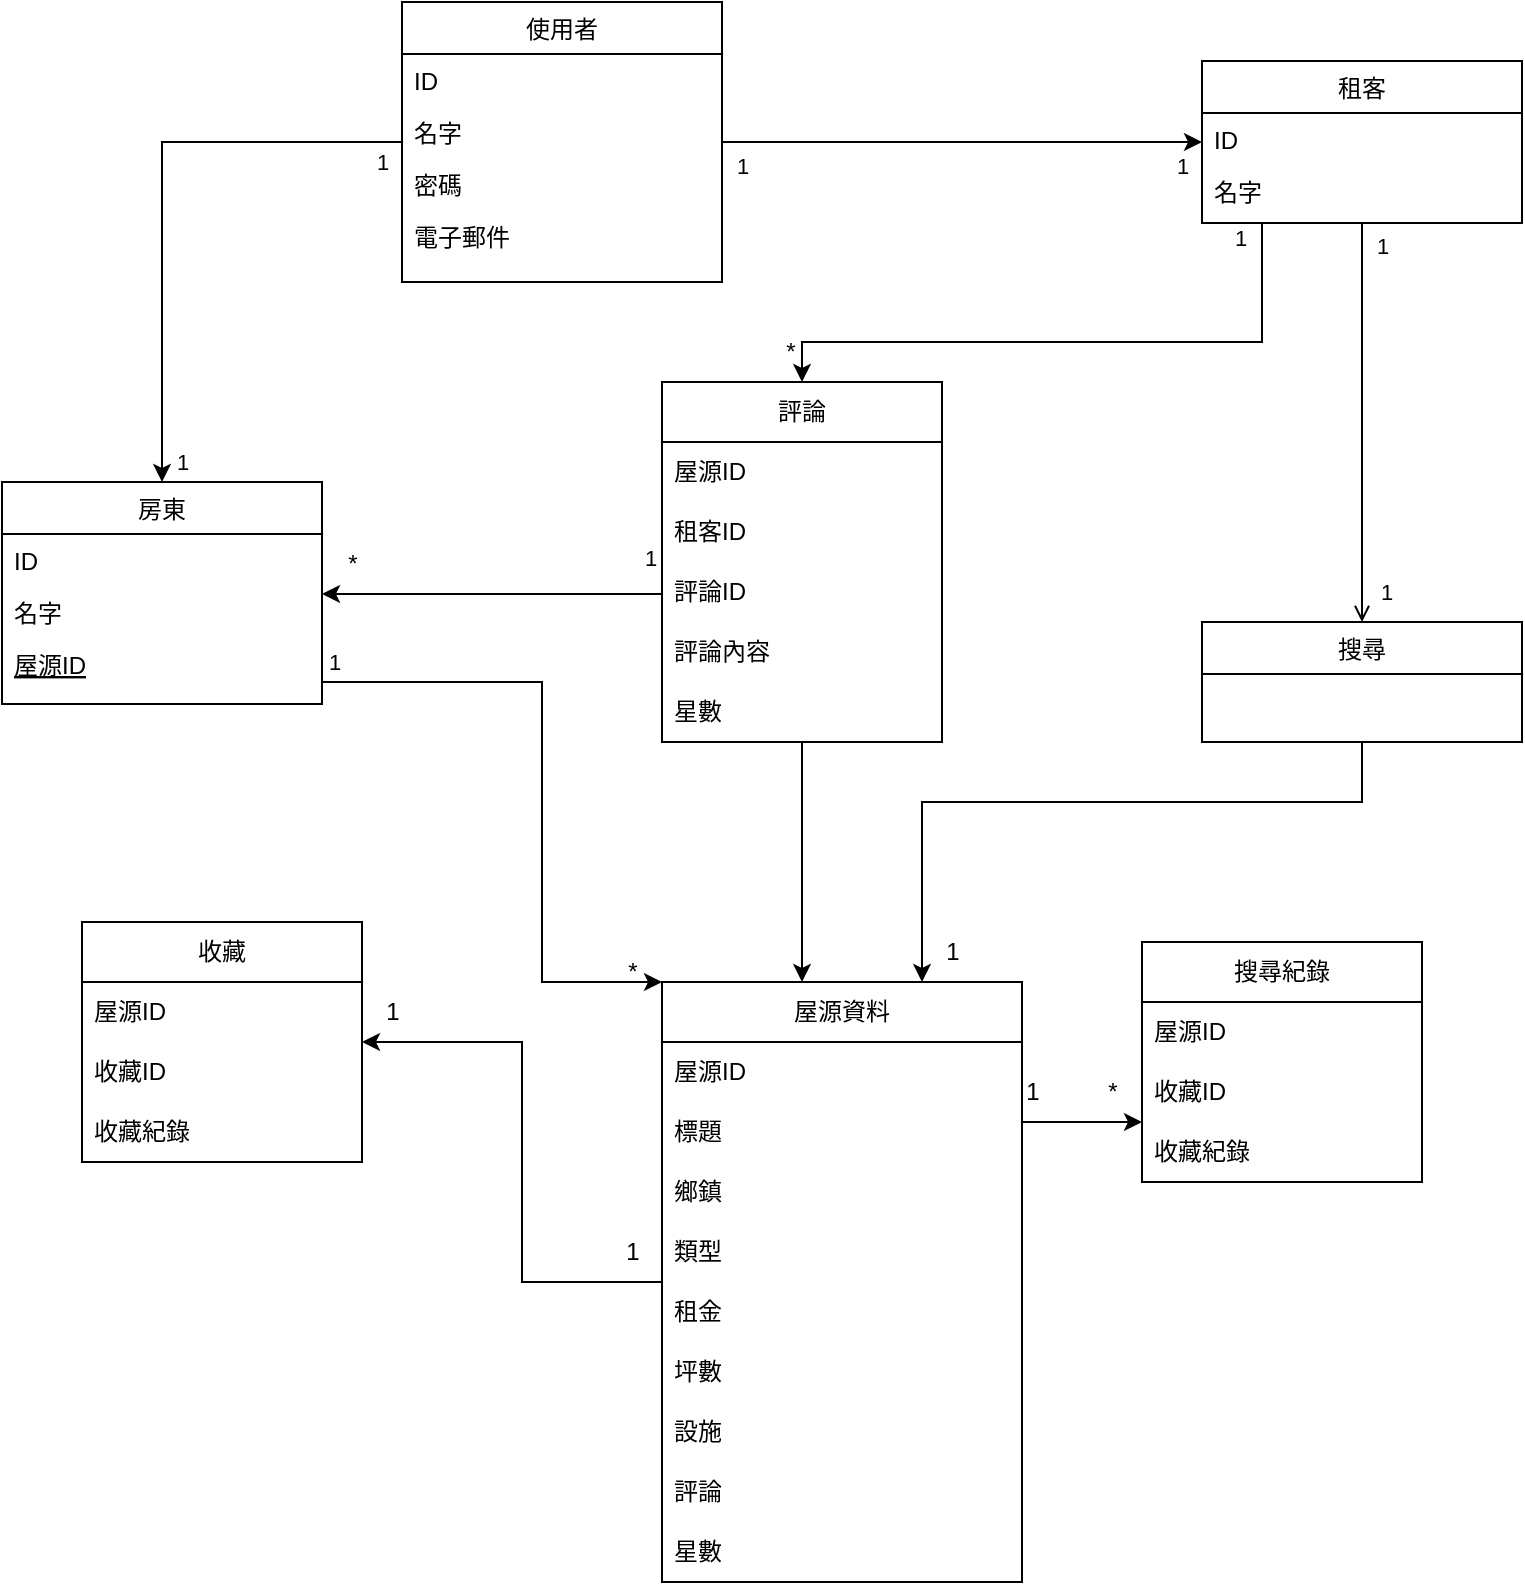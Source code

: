 <mxfile version="22.0.3" type="device">
  <diagram id="C5RBs43oDa-KdzZeNtuy" name="Page-1">
    <mxGraphModel dx="682" dy="1783" grid="1" gridSize="10" guides="1" tooltips="1" connect="1" arrows="1" fold="1" page="1" pageScale="1" pageWidth="827" pageHeight="1169" math="0" shadow="0">
      <root>
        <mxCell id="WIyWlLk6GJQsqaUBKTNV-0" />
        <mxCell id="WIyWlLk6GJQsqaUBKTNV-1" parent="WIyWlLk6GJQsqaUBKTNV-0" />
        <mxCell id="zkfFHV4jXpPFQw0GAbJ--0" value="使用者" style="swimlane;fontStyle=0;align=center;verticalAlign=top;childLayout=stackLayout;horizontal=1;startSize=26;horizontalStack=0;resizeParent=1;resizeLast=0;collapsible=1;marginBottom=0;rounded=0;shadow=0;strokeWidth=1;" parent="WIyWlLk6GJQsqaUBKTNV-1" vertex="1">
          <mxGeometry x="220" y="-100" width="160" height="140" as="geometry">
            <mxRectangle x="230" y="140" width="160" height="26" as="alternateBounds" />
          </mxGeometry>
        </mxCell>
        <mxCell id="zkfFHV4jXpPFQw0GAbJ--1" value="ID" style="text;align=left;verticalAlign=top;spacingLeft=4;spacingRight=4;overflow=hidden;rotatable=0;points=[[0,0.5],[1,0.5]];portConstraint=eastwest;" parent="zkfFHV4jXpPFQw0GAbJ--0" vertex="1">
          <mxGeometry y="26" width="160" height="26" as="geometry" />
        </mxCell>
        <mxCell id="zkfFHV4jXpPFQw0GAbJ--2" value="名字" style="text;align=left;verticalAlign=top;spacingLeft=4;spacingRight=4;overflow=hidden;rotatable=0;points=[[0,0.5],[1,0.5]];portConstraint=eastwest;rounded=0;shadow=0;html=0;" parent="zkfFHV4jXpPFQw0GAbJ--0" vertex="1">
          <mxGeometry y="52" width="160" height="26" as="geometry" />
        </mxCell>
        <mxCell id="zkfFHV4jXpPFQw0GAbJ--3" value="密碼 " style="text;align=left;verticalAlign=top;spacingLeft=4;spacingRight=4;overflow=hidden;rotatable=0;points=[[0,0.5],[1,0.5]];portConstraint=eastwest;rounded=0;shadow=0;html=0;" parent="zkfFHV4jXpPFQw0GAbJ--0" vertex="1">
          <mxGeometry y="78" width="160" height="26" as="geometry" />
        </mxCell>
        <mxCell id="zkfFHV4jXpPFQw0GAbJ--5" value="電子郵件" style="text;align=left;verticalAlign=top;spacingLeft=4;spacingRight=4;overflow=hidden;rotatable=0;points=[[0,0.5],[1,0.5]];portConstraint=eastwest;" parent="zkfFHV4jXpPFQw0GAbJ--0" vertex="1">
          <mxGeometry y="104" width="160" height="26" as="geometry" />
        </mxCell>
        <mxCell id="zkfFHV4jXpPFQw0GAbJ--6" value="房東" style="swimlane;fontStyle=0;align=center;verticalAlign=top;childLayout=stackLayout;horizontal=1;startSize=26;horizontalStack=0;resizeParent=1;resizeLast=0;collapsible=1;marginBottom=0;rounded=0;shadow=0;strokeWidth=1;" parent="WIyWlLk6GJQsqaUBKTNV-1" vertex="1">
          <mxGeometry x="20" y="140" width="160" height="111" as="geometry">
            <mxRectangle x="130" y="380" width="160" height="26" as="alternateBounds" />
          </mxGeometry>
        </mxCell>
        <mxCell id="zkfFHV4jXpPFQw0GAbJ--7" value="ID" style="text;align=left;verticalAlign=top;spacingLeft=4;spacingRight=4;overflow=hidden;rotatable=0;points=[[0,0.5],[1,0.5]];portConstraint=eastwest;" parent="zkfFHV4jXpPFQw0GAbJ--6" vertex="1">
          <mxGeometry y="26" width="160" height="26" as="geometry" />
        </mxCell>
        <mxCell id="zkfFHV4jXpPFQw0GAbJ--8" value="名字" style="text;align=left;verticalAlign=top;spacingLeft=4;spacingRight=4;overflow=hidden;rotatable=0;points=[[0,0.5],[1,0.5]];portConstraint=eastwest;rounded=0;shadow=0;html=0;" parent="zkfFHV4jXpPFQw0GAbJ--6" vertex="1">
          <mxGeometry y="52" width="160" height="26" as="geometry" />
        </mxCell>
        <mxCell id="zkfFHV4jXpPFQw0GAbJ--10" value="屋源ID" style="text;align=left;verticalAlign=top;spacingLeft=4;spacingRight=4;overflow=hidden;rotatable=0;points=[[0,0.5],[1,0.5]];portConstraint=eastwest;fontStyle=4" parent="zkfFHV4jXpPFQw0GAbJ--6" vertex="1">
          <mxGeometry y="78" width="160" height="26" as="geometry" />
        </mxCell>
        <mxCell id="gTMaQjp__yslu4Inr61Q-6" style="edgeStyle=orthogonalEdgeStyle;rounded=0;orthogonalLoop=1;jettySize=auto;html=1;" edge="1" parent="WIyWlLk6GJQsqaUBKTNV-1" source="zkfFHV4jXpPFQw0GAbJ--13" target="gTMaQjp__yslu4Inr61Q-2">
          <mxGeometry relative="1" as="geometry">
            <Array as="points">
              <mxPoint x="650" y="70" />
              <mxPoint x="420" y="70" />
            </Array>
          </mxGeometry>
        </mxCell>
        <mxCell id="zkfFHV4jXpPFQw0GAbJ--13" value="租客" style="swimlane;fontStyle=0;align=center;verticalAlign=top;childLayout=stackLayout;horizontal=1;startSize=26;horizontalStack=0;resizeParent=1;resizeLast=0;collapsible=1;marginBottom=0;rounded=0;shadow=0;strokeWidth=1;" parent="WIyWlLk6GJQsqaUBKTNV-1" vertex="1">
          <mxGeometry x="620" y="-70.5" width="160" height="81" as="geometry">
            <mxRectangle x="340" y="380" width="170" height="26" as="alternateBounds" />
          </mxGeometry>
        </mxCell>
        <mxCell id="zkfFHV4jXpPFQw0GAbJ--14" value="ID&#xa;" style="text;align=left;verticalAlign=top;spacingLeft=4;spacingRight=4;overflow=hidden;rotatable=0;points=[[0,0.5],[1,0.5]];portConstraint=eastwest;" parent="zkfFHV4jXpPFQw0GAbJ--13" vertex="1">
          <mxGeometry y="26" width="160" height="26" as="geometry" />
        </mxCell>
        <mxCell id="buDff24A2Pe4aCsP9TQ9-3" value="名字&#xa;" style="text;align=left;verticalAlign=top;spacingLeft=4;spacingRight=4;overflow=hidden;rotatable=0;points=[[0,0.5],[1,0.5]];portConstraint=eastwest;" parent="zkfFHV4jXpPFQw0GAbJ--13" vertex="1">
          <mxGeometry y="52" width="160" height="26" as="geometry" />
        </mxCell>
        <mxCell id="buDff24A2Pe4aCsP9TQ9-32" style="edgeStyle=orthogonalEdgeStyle;rounded=0;orthogonalLoop=1;jettySize=auto;html=1;" parent="WIyWlLk6GJQsqaUBKTNV-1" source="zkfFHV4jXpPFQw0GAbJ--17" target="buDff24A2Pe4aCsP9TQ9-5" edge="1">
          <mxGeometry relative="1" as="geometry">
            <Array as="points">
              <mxPoint x="700" y="300" />
              <mxPoint x="480" y="300" />
            </Array>
          </mxGeometry>
        </mxCell>
        <mxCell id="zkfFHV4jXpPFQw0GAbJ--17" value="搜尋" style="swimlane;fontStyle=0;align=center;verticalAlign=top;childLayout=stackLayout;horizontal=1;startSize=26;horizontalStack=0;resizeParent=1;resizeLast=0;collapsible=1;marginBottom=0;rounded=0;shadow=0;strokeWidth=1;" parent="WIyWlLk6GJQsqaUBKTNV-1" vertex="1">
          <mxGeometry x="620" y="210" width="160" height="60" as="geometry">
            <mxRectangle x="550" y="140" width="160" height="26" as="alternateBounds" />
          </mxGeometry>
        </mxCell>
        <mxCell id="zkfFHV4jXpPFQw0GAbJ--26" value="" style="endArrow=open;shadow=0;strokeWidth=1;rounded=0;endFill=1;edgeStyle=elbowEdgeStyle;elbow=vertical;exitX=0.5;exitY=1;exitDx=0;exitDy=0;" parent="WIyWlLk6GJQsqaUBKTNV-1" source="zkfFHV4jXpPFQw0GAbJ--13" target="zkfFHV4jXpPFQw0GAbJ--17" edge="1">
          <mxGeometry x="0.5" y="41" relative="1" as="geometry">
            <mxPoint x="380" y="192" as="sourcePoint" />
            <mxPoint x="540" y="192" as="targetPoint" />
            <mxPoint x="-40" y="32" as="offset" />
          </mxGeometry>
        </mxCell>
        <mxCell id="buDff24A2Pe4aCsP9TQ9-1" style="edgeStyle=orthogonalEdgeStyle;rounded=0;orthogonalLoop=1;jettySize=auto;html=1;" parent="WIyWlLk6GJQsqaUBKTNV-1" source="zkfFHV4jXpPFQw0GAbJ--0" target="zkfFHV4jXpPFQw0GAbJ--13" edge="1">
          <mxGeometry relative="1" as="geometry" />
        </mxCell>
        <mxCell id="buDff24A2Pe4aCsP9TQ9-2" style="edgeStyle=orthogonalEdgeStyle;rounded=0;orthogonalLoop=1;jettySize=auto;html=1;" parent="WIyWlLk6GJQsqaUBKTNV-1" source="zkfFHV4jXpPFQw0GAbJ--0" target="zkfFHV4jXpPFQw0GAbJ--6" edge="1">
          <mxGeometry relative="1" as="geometry" />
        </mxCell>
        <mxCell id="4AiMacicgoRPBTAJ9ge1-0" value="1" style="edgeLabel;html=1;align=center;verticalAlign=middle;resizable=0;points=[];" parent="buDff24A2Pe4aCsP9TQ9-2" vertex="1" connectable="0">
          <mxGeometry x="0.91" relative="1" as="geometry">
            <mxPoint x="10" y="3" as="offset" />
          </mxGeometry>
        </mxCell>
        <mxCell id="buDff24A2Pe4aCsP9TQ9-25" style="edgeStyle=orthogonalEdgeStyle;rounded=0;orthogonalLoop=1;jettySize=auto;html=1;" parent="WIyWlLk6GJQsqaUBKTNV-1" source="buDff24A2Pe4aCsP9TQ9-5" target="buDff24A2Pe4aCsP9TQ9-21" edge="1">
          <mxGeometry relative="1" as="geometry">
            <Array as="points">
              <mxPoint x="280" y="540" />
              <mxPoint x="280" y="420" />
            </Array>
          </mxGeometry>
        </mxCell>
        <mxCell id="buDff24A2Pe4aCsP9TQ9-31" style="edgeStyle=orthogonalEdgeStyle;rounded=0;orthogonalLoop=1;jettySize=auto;html=1;" parent="WIyWlLk6GJQsqaUBKTNV-1" source="buDff24A2Pe4aCsP9TQ9-5" target="buDff24A2Pe4aCsP9TQ9-26" edge="1">
          <mxGeometry relative="1" as="geometry">
            <Array as="points">
              <mxPoint x="570" y="460" />
              <mxPoint x="570" y="460" />
            </Array>
          </mxGeometry>
        </mxCell>
        <mxCell id="gTMaQjp__yslu4Inr61Q-1" style="edgeStyle=orthogonalEdgeStyle;rounded=0;orthogonalLoop=1;jettySize=auto;html=1;" edge="1" parent="WIyWlLk6GJQsqaUBKTNV-1" source="gTMaQjp__yslu4Inr61Q-2" target="buDff24A2Pe4aCsP9TQ9-5">
          <mxGeometry relative="1" as="geometry">
            <mxPoint x="340" y="330" as="targetPoint" />
            <mxPoint x="580" y="250" as="sourcePoint" />
            <Array as="points">
              <mxPoint x="420" y="360" />
              <mxPoint x="420" y="360" />
            </Array>
          </mxGeometry>
        </mxCell>
        <mxCell id="buDff24A2Pe4aCsP9TQ9-5" value="屋源資料" style="swimlane;fontStyle=0;childLayout=stackLayout;horizontal=1;startSize=30;horizontalStack=0;resizeParent=1;resizeParentMax=0;resizeLast=0;collapsible=1;marginBottom=0;whiteSpace=wrap;html=1;" parent="WIyWlLk6GJQsqaUBKTNV-1" vertex="1">
          <mxGeometry x="350" y="390" width="180" height="300" as="geometry" />
        </mxCell>
        <mxCell id="buDff24A2Pe4aCsP9TQ9-6" value="屋源ID" style="text;strokeColor=none;fillColor=none;align=left;verticalAlign=middle;spacingLeft=4;spacingRight=4;overflow=hidden;points=[[0,0.5],[1,0.5]];portConstraint=eastwest;rotatable=0;whiteSpace=wrap;html=1;" parent="buDff24A2Pe4aCsP9TQ9-5" vertex="1">
          <mxGeometry y="30" width="180" height="30" as="geometry" />
        </mxCell>
        <mxCell id="buDff24A2Pe4aCsP9TQ9-7" value="標題" style="text;strokeColor=none;fillColor=none;align=left;verticalAlign=middle;spacingLeft=4;spacingRight=4;overflow=hidden;points=[[0,0.5],[1,0.5]];portConstraint=eastwest;rotatable=0;whiteSpace=wrap;html=1;" parent="buDff24A2Pe4aCsP9TQ9-5" vertex="1">
          <mxGeometry y="60" width="180" height="30" as="geometry" />
        </mxCell>
        <mxCell id="buDff24A2Pe4aCsP9TQ9-8" value="鄉鎮" style="text;strokeColor=none;fillColor=none;align=left;verticalAlign=middle;spacingLeft=4;spacingRight=4;overflow=hidden;points=[[0,0.5],[1,0.5]];portConstraint=eastwest;rotatable=0;whiteSpace=wrap;html=1;" parent="buDff24A2Pe4aCsP9TQ9-5" vertex="1">
          <mxGeometry y="90" width="180" height="30" as="geometry" />
        </mxCell>
        <mxCell id="buDff24A2Pe4aCsP9TQ9-10" value="類型" style="text;strokeColor=none;fillColor=none;align=left;verticalAlign=middle;spacingLeft=4;spacingRight=4;overflow=hidden;points=[[0,0.5],[1,0.5]];portConstraint=eastwest;rotatable=0;whiteSpace=wrap;html=1;" parent="buDff24A2Pe4aCsP9TQ9-5" vertex="1">
          <mxGeometry y="120" width="180" height="30" as="geometry" />
        </mxCell>
        <mxCell id="buDff24A2Pe4aCsP9TQ9-12" value="租金" style="text;strokeColor=none;fillColor=none;align=left;verticalAlign=middle;spacingLeft=4;spacingRight=4;overflow=hidden;points=[[0,0.5],[1,0.5]];portConstraint=eastwest;rotatable=0;whiteSpace=wrap;html=1;" parent="buDff24A2Pe4aCsP9TQ9-5" vertex="1">
          <mxGeometry y="150" width="180" height="30" as="geometry" />
        </mxCell>
        <mxCell id="buDff24A2Pe4aCsP9TQ9-13" value="坪數" style="text;strokeColor=none;fillColor=none;align=left;verticalAlign=middle;spacingLeft=4;spacingRight=4;overflow=hidden;points=[[0,0.5],[1,0.5]];portConstraint=eastwest;rotatable=0;whiteSpace=wrap;html=1;" parent="buDff24A2Pe4aCsP9TQ9-5" vertex="1">
          <mxGeometry y="180" width="180" height="30" as="geometry" />
        </mxCell>
        <mxCell id="buDff24A2Pe4aCsP9TQ9-9" value="設施" style="text;strokeColor=none;fillColor=none;align=left;verticalAlign=middle;spacingLeft=4;spacingRight=4;overflow=hidden;points=[[0,0.5],[1,0.5]];portConstraint=eastwest;rotatable=0;whiteSpace=wrap;html=1;" parent="buDff24A2Pe4aCsP9TQ9-5" vertex="1">
          <mxGeometry y="210" width="180" height="30" as="geometry" />
        </mxCell>
        <mxCell id="gTMaQjp__yslu4Inr61Q-0" value="評論" style="text;strokeColor=none;fillColor=none;align=left;verticalAlign=middle;spacingLeft=4;spacingRight=4;overflow=hidden;points=[[0,0.5],[1,0.5]];portConstraint=eastwest;rotatable=0;whiteSpace=wrap;html=1;" vertex="1" parent="buDff24A2Pe4aCsP9TQ9-5">
          <mxGeometry y="240" width="180" height="30" as="geometry" />
        </mxCell>
        <mxCell id="gTMaQjp__yslu4Inr61Q-8" value="星數" style="text;strokeColor=none;fillColor=none;align=left;verticalAlign=middle;spacingLeft=4;spacingRight=4;overflow=hidden;points=[[0,0.5],[1,0.5]];portConstraint=eastwest;rotatable=0;whiteSpace=wrap;html=1;" vertex="1" parent="buDff24A2Pe4aCsP9TQ9-5">
          <mxGeometry y="270" width="180" height="30" as="geometry" />
        </mxCell>
        <mxCell id="buDff24A2Pe4aCsP9TQ9-11" style="edgeStyle=orthogonalEdgeStyle;rounded=0;orthogonalLoop=1;jettySize=auto;html=1;" parent="WIyWlLk6GJQsqaUBKTNV-1" source="zkfFHV4jXpPFQw0GAbJ--6" target="buDff24A2Pe4aCsP9TQ9-5" edge="1">
          <mxGeometry relative="1" as="geometry">
            <mxPoint x="230" y="195.5" as="targetPoint" />
            <Array as="points">
              <mxPoint x="290" y="240" />
              <mxPoint x="290" y="390" />
            </Array>
          </mxGeometry>
        </mxCell>
        <mxCell id="buDff24A2Pe4aCsP9TQ9-21" value="收藏" style="swimlane;fontStyle=0;childLayout=stackLayout;horizontal=1;startSize=30;horizontalStack=0;resizeParent=1;resizeParentMax=0;resizeLast=0;collapsible=1;marginBottom=0;whiteSpace=wrap;html=1;" parent="WIyWlLk6GJQsqaUBKTNV-1" vertex="1">
          <mxGeometry x="60" y="360" width="140" height="120" as="geometry" />
        </mxCell>
        <mxCell id="buDff24A2Pe4aCsP9TQ9-22" value="屋源ID" style="text;strokeColor=none;fillColor=none;align=left;verticalAlign=middle;spacingLeft=4;spacingRight=4;overflow=hidden;points=[[0,0.5],[1,0.5]];portConstraint=eastwest;rotatable=0;whiteSpace=wrap;html=1;" parent="buDff24A2Pe4aCsP9TQ9-21" vertex="1">
          <mxGeometry y="30" width="140" height="30" as="geometry" />
        </mxCell>
        <mxCell id="buDff24A2Pe4aCsP9TQ9-23" value="收藏ID" style="text;strokeColor=none;fillColor=none;align=left;verticalAlign=middle;spacingLeft=4;spacingRight=4;overflow=hidden;points=[[0,0.5],[1,0.5]];portConstraint=eastwest;rotatable=0;whiteSpace=wrap;html=1;" parent="buDff24A2Pe4aCsP9TQ9-21" vertex="1">
          <mxGeometry y="60" width="140" height="30" as="geometry" />
        </mxCell>
        <mxCell id="buDff24A2Pe4aCsP9TQ9-24" value="收藏紀錄" style="text;strokeColor=none;fillColor=none;align=left;verticalAlign=middle;spacingLeft=4;spacingRight=4;overflow=hidden;points=[[0,0.5],[1,0.5]];portConstraint=eastwest;rotatable=0;whiteSpace=wrap;html=1;" parent="buDff24A2Pe4aCsP9TQ9-21" vertex="1">
          <mxGeometry y="90" width="140" height="30" as="geometry" />
        </mxCell>
        <mxCell id="buDff24A2Pe4aCsP9TQ9-26" value="搜尋紀錄" style="swimlane;fontStyle=0;childLayout=stackLayout;horizontal=1;startSize=30;horizontalStack=0;resizeParent=1;resizeParentMax=0;resizeLast=0;collapsible=1;marginBottom=0;whiteSpace=wrap;html=1;" parent="WIyWlLk6GJQsqaUBKTNV-1" vertex="1">
          <mxGeometry x="590" y="370" width="140" height="120" as="geometry" />
        </mxCell>
        <mxCell id="buDff24A2Pe4aCsP9TQ9-27" value="屋源ID" style="text;strokeColor=none;fillColor=none;align=left;verticalAlign=middle;spacingLeft=4;spacingRight=4;overflow=hidden;points=[[0,0.5],[1,0.5]];portConstraint=eastwest;rotatable=0;whiteSpace=wrap;html=1;" parent="buDff24A2Pe4aCsP9TQ9-26" vertex="1">
          <mxGeometry y="30" width="140" height="30" as="geometry" />
        </mxCell>
        <mxCell id="buDff24A2Pe4aCsP9TQ9-28" value="收藏ID" style="text;strokeColor=none;fillColor=none;align=left;verticalAlign=middle;spacingLeft=4;spacingRight=4;overflow=hidden;points=[[0,0.5],[1,0.5]];portConstraint=eastwest;rotatable=0;whiteSpace=wrap;html=1;" parent="buDff24A2Pe4aCsP9TQ9-26" vertex="1">
          <mxGeometry y="60" width="140" height="30" as="geometry" />
        </mxCell>
        <mxCell id="buDff24A2Pe4aCsP9TQ9-29" value="收藏紀錄" style="text;strokeColor=none;fillColor=none;align=left;verticalAlign=middle;spacingLeft=4;spacingRight=4;overflow=hidden;points=[[0,0.5],[1,0.5]];portConstraint=eastwest;rotatable=0;whiteSpace=wrap;html=1;" parent="buDff24A2Pe4aCsP9TQ9-26" vertex="1">
          <mxGeometry y="90" width="140" height="30" as="geometry" />
        </mxCell>
        <mxCell id="4AiMacicgoRPBTAJ9ge1-1" value="1" style="edgeLabel;html=1;align=center;verticalAlign=middle;resizable=0;points=[];" parent="WIyWlLk6GJQsqaUBKTNV-1" vertex="1" connectable="0">
          <mxGeometry x="120" y="140" as="geometry">
            <mxPoint x="90" y="-160" as="offset" />
          </mxGeometry>
        </mxCell>
        <mxCell id="4AiMacicgoRPBTAJ9ge1-2" value="1" style="edgeLabel;html=1;align=center;verticalAlign=middle;resizable=0;points=[];" parent="WIyWlLk6GJQsqaUBKTNV-1" vertex="1" connectable="0">
          <mxGeometry x="130" y="150" as="geometry">
            <mxPoint x="260" y="-168" as="offset" />
          </mxGeometry>
        </mxCell>
        <mxCell id="4AiMacicgoRPBTAJ9ge1-3" value="1" style="edgeLabel;html=1;align=center;verticalAlign=middle;resizable=0;points=[];" parent="WIyWlLk6GJQsqaUBKTNV-1" vertex="1" connectable="0">
          <mxGeometry x="350" y="150" as="geometry">
            <mxPoint x="260" y="-168" as="offset" />
          </mxGeometry>
        </mxCell>
        <mxCell id="4AiMacicgoRPBTAJ9ge1-4" value="1" style="edgeLabel;html=1;align=center;verticalAlign=middle;resizable=0;points=[];" parent="WIyWlLk6GJQsqaUBKTNV-1" vertex="1" connectable="0">
          <mxGeometry x="450" y="190" as="geometry">
            <mxPoint x="260" y="-168" as="offset" />
          </mxGeometry>
        </mxCell>
        <mxCell id="4AiMacicgoRPBTAJ9ge1-7" value="1" style="edgeLabel;html=1;align=center;verticalAlign=middle;resizable=0;points=[];" parent="WIyWlLk6GJQsqaUBKTNV-1" vertex="1" connectable="0">
          <mxGeometry x="150" y="195.5" as="geometry">
            <mxPoint x="36" y="34" as="offset" />
          </mxGeometry>
        </mxCell>
        <mxCell id="4AiMacicgoRPBTAJ9ge1-10" value="*" style="text;html=1;align=center;verticalAlign=middle;resizable=0;points=[];autosize=1;strokeColor=none;fillColor=none;" parent="WIyWlLk6GJQsqaUBKTNV-1" vertex="1">
          <mxGeometry x="320" y="370" width="30" height="30" as="geometry" />
        </mxCell>
        <mxCell id="4AiMacicgoRPBTAJ9ge1-11" value="*" style="text;html=1;align=center;verticalAlign=middle;resizable=0;points=[];autosize=1;strokeColor=none;fillColor=none;" parent="WIyWlLk6GJQsqaUBKTNV-1" vertex="1">
          <mxGeometry x="560" y="430" width="30" height="30" as="geometry" />
        </mxCell>
        <mxCell id="4AiMacicgoRPBTAJ9ge1-12" value="1" style="edgeLabel;html=1;align=center;verticalAlign=middle;resizable=0;points=[];" parent="WIyWlLk6GJQsqaUBKTNV-1" vertex="1" connectable="0">
          <mxGeometry x="120" y="195.5" as="geometry">
            <mxPoint x="592" y="-1" as="offset" />
          </mxGeometry>
        </mxCell>
        <mxCell id="4AiMacicgoRPBTAJ9ge1-13" value="1" style="text;html=1;align=center;verticalAlign=middle;resizable=0;points=[];autosize=1;strokeColor=none;fillColor=none;" parent="WIyWlLk6GJQsqaUBKTNV-1" vertex="1">
          <mxGeometry x="480" y="360" width="30" height="30" as="geometry" />
        </mxCell>
        <mxCell id="4AiMacicgoRPBTAJ9ge1-14" value="1" style="text;html=1;align=center;verticalAlign=middle;resizable=0;points=[];autosize=1;strokeColor=none;fillColor=none;" parent="WIyWlLk6GJQsqaUBKTNV-1" vertex="1">
          <mxGeometry x="520" y="430" width="30" height="30" as="geometry" />
        </mxCell>
        <mxCell id="4AiMacicgoRPBTAJ9ge1-15" value="1" style="text;html=1;align=center;verticalAlign=middle;resizable=0;points=[];autosize=1;strokeColor=none;fillColor=none;" parent="WIyWlLk6GJQsqaUBKTNV-1" vertex="1">
          <mxGeometry x="200" y="390" width="30" height="30" as="geometry" />
        </mxCell>
        <mxCell id="4AiMacicgoRPBTAJ9ge1-16" value="1" style="text;html=1;align=center;verticalAlign=middle;resizable=0;points=[];autosize=1;strokeColor=none;fillColor=none;" parent="WIyWlLk6GJQsqaUBKTNV-1" vertex="1">
          <mxGeometry x="320" y="510" width="30" height="30" as="geometry" />
        </mxCell>
        <mxCell id="gTMaQjp__yslu4Inr61Q-2" value="評論" style="swimlane;fontStyle=0;childLayout=stackLayout;horizontal=1;startSize=30;horizontalStack=0;resizeParent=1;resizeParentMax=0;resizeLast=0;collapsible=1;marginBottom=0;whiteSpace=wrap;html=1;" vertex="1" parent="WIyWlLk6GJQsqaUBKTNV-1">
          <mxGeometry x="350" y="90" width="140" height="180" as="geometry" />
        </mxCell>
        <mxCell id="gTMaQjp__yslu4Inr61Q-10" value="屋源ID" style="text;strokeColor=none;fillColor=none;align=left;verticalAlign=middle;spacingLeft=4;spacingRight=4;overflow=hidden;points=[[0,0.5],[1,0.5]];portConstraint=eastwest;rotatable=0;whiteSpace=wrap;html=1;" vertex="1" parent="gTMaQjp__yslu4Inr61Q-2">
          <mxGeometry y="30" width="140" height="30" as="geometry" />
        </mxCell>
        <mxCell id="gTMaQjp__yslu4Inr61Q-5" value="租客ID" style="text;strokeColor=none;fillColor=none;align=left;verticalAlign=middle;spacingLeft=4;spacingRight=4;overflow=hidden;points=[[0,0.5],[1,0.5]];portConstraint=eastwest;rotatable=0;whiteSpace=wrap;html=1;" vertex="1" parent="gTMaQjp__yslu4Inr61Q-2">
          <mxGeometry y="60" width="140" height="30" as="geometry" />
        </mxCell>
        <mxCell id="gTMaQjp__yslu4Inr61Q-3" value="評論ID" style="text;strokeColor=none;fillColor=none;align=left;verticalAlign=middle;spacingLeft=4;spacingRight=4;overflow=hidden;points=[[0,0.5],[1,0.5]];portConstraint=eastwest;rotatable=0;whiteSpace=wrap;html=1;" vertex="1" parent="gTMaQjp__yslu4Inr61Q-2">
          <mxGeometry y="90" width="140" height="30" as="geometry" />
        </mxCell>
        <mxCell id="gTMaQjp__yslu4Inr61Q-4" value="評論內容" style="text;strokeColor=none;fillColor=none;align=left;verticalAlign=middle;spacingLeft=4;spacingRight=4;overflow=hidden;points=[[0,0.5],[1,0.5]];portConstraint=eastwest;rotatable=0;whiteSpace=wrap;html=1;" vertex="1" parent="gTMaQjp__yslu4Inr61Q-2">
          <mxGeometry y="120" width="140" height="30" as="geometry" />
        </mxCell>
        <mxCell id="gTMaQjp__yslu4Inr61Q-7" value="星數" style="text;strokeColor=none;fillColor=none;align=left;verticalAlign=middle;spacingLeft=4;spacingRight=4;overflow=hidden;points=[[0,0.5],[1,0.5]];portConstraint=eastwest;rotatable=0;whiteSpace=wrap;html=1;" vertex="1" parent="gTMaQjp__yslu4Inr61Q-2">
          <mxGeometry y="150" width="140" height="30" as="geometry" />
        </mxCell>
        <mxCell id="gTMaQjp__yslu4Inr61Q-9" style="edgeStyle=orthogonalEdgeStyle;rounded=0;orthogonalLoop=1;jettySize=auto;html=1;" edge="1" parent="WIyWlLk6GJQsqaUBKTNV-1" source="gTMaQjp__yslu4Inr61Q-2" target="zkfFHV4jXpPFQw0GAbJ--6">
          <mxGeometry relative="1" as="geometry">
            <mxPoint x="230" y="100" as="sourcePoint" />
            <Array as="points">
              <mxPoint x="290" y="196" />
              <mxPoint x="290" y="196" />
            </Array>
          </mxGeometry>
        </mxCell>
        <mxCell id="gTMaQjp__yslu4Inr61Q-11" value="1" style="edgeLabel;html=1;align=center;verticalAlign=middle;resizable=0;points=[];" vertex="1" connectable="0" parent="WIyWlLk6GJQsqaUBKTNV-1">
          <mxGeometry x="510" y="200" as="geometry">
            <mxPoint x="129" y="-182" as="offset" />
          </mxGeometry>
        </mxCell>
        <mxCell id="gTMaQjp__yslu4Inr61Q-12" value="*" style="text;html=1;align=center;verticalAlign=middle;resizable=0;points=[];autosize=1;strokeColor=none;fillColor=none;" vertex="1" parent="WIyWlLk6GJQsqaUBKTNV-1">
          <mxGeometry x="399" y="60" width="30" height="30" as="geometry" />
        </mxCell>
        <mxCell id="gTMaQjp__yslu4Inr61Q-13" value="*" style="text;html=1;align=center;verticalAlign=middle;resizable=0;points=[];autosize=1;strokeColor=none;fillColor=none;" vertex="1" parent="WIyWlLk6GJQsqaUBKTNV-1">
          <mxGeometry x="180" y="165.5" width="30" height="30" as="geometry" />
        </mxCell>
        <mxCell id="gTMaQjp__yslu4Inr61Q-14" value="1" style="edgeLabel;html=1;align=center;verticalAlign=middle;resizable=0;points=[];" vertex="1" connectable="0" parent="WIyWlLk6GJQsqaUBKTNV-1">
          <mxGeometry x="215" y="360" as="geometry">
            <mxPoint x="129" y="-182" as="offset" />
          </mxGeometry>
        </mxCell>
      </root>
    </mxGraphModel>
  </diagram>
</mxfile>
